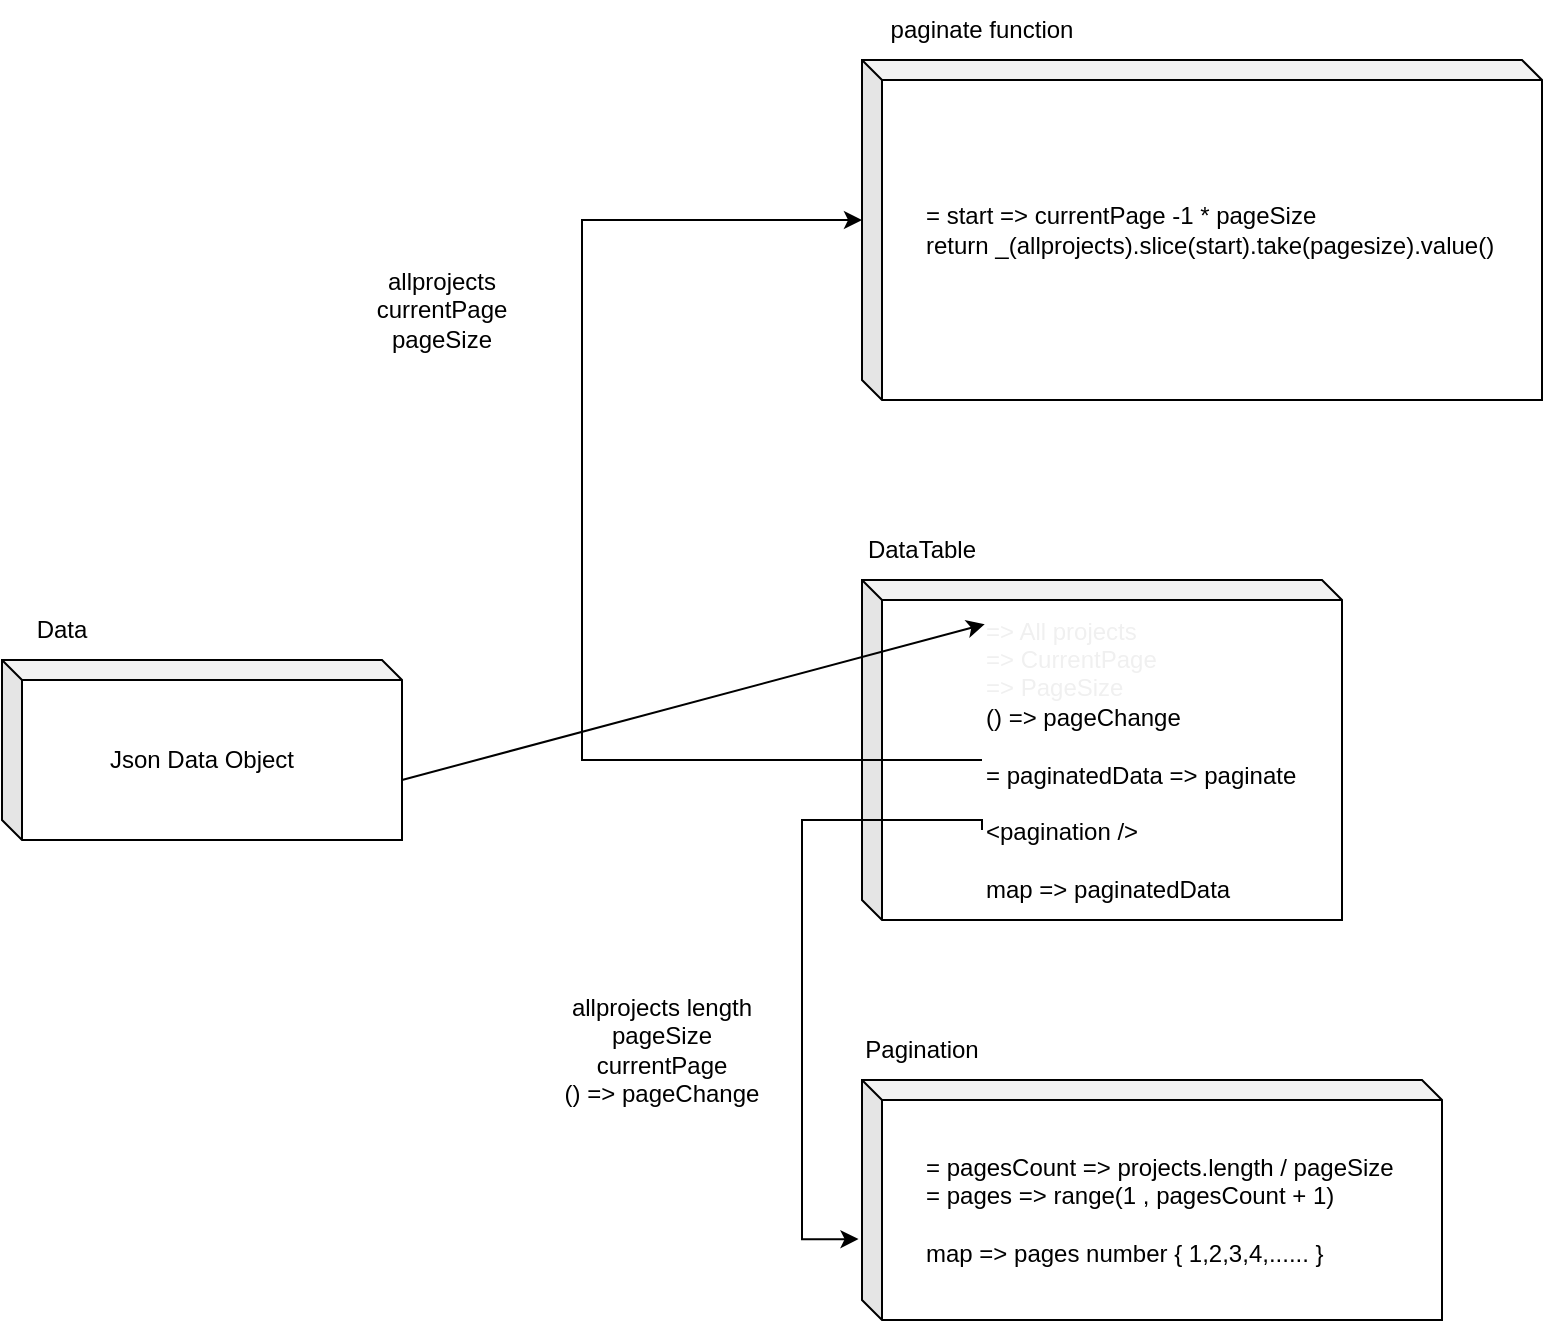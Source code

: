 <mxfile version="20.0.4" type="github">
  <diagram id="yFmc9YSQTJfabJptHS63" name="Page-1">
    <mxGraphModel dx="2035" dy="1735" grid="1" gridSize="10" guides="1" tooltips="1" connect="1" arrows="1" fold="1" page="1" pageScale="1" pageWidth="850" pageHeight="1100" math="0" shadow="0">
      <root>
        <mxCell id="0" />
        <mxCell id="1" parent="0" />
        <mxCell id="uk5Q9cAsLB0Mlx0EKisg-2" value="" style="shape=cube;whiteSpace=wrap;html=1;boundedLbl=1;backgroundOutline=1;darkOpacity=0.05;darkOpacity2=0.1;size=10;" vertex="1" parent="1">
          <mxGeometry x="-20" y="270" width="200" height="90" as="geometry" />
        </mxCell>
        <mxCell id="uk5Q9cAsLB0Mlx0EKisg-3" value="Data" style="text;html=1;strokeColor=none;fillColor=none;align=center;verticalAlign=middle;whiteSpace=wrap;rounded=0;" vertex="1" parent="1">
          <mxGeometry x="-20" y="240" width="60" height="30" as="geometry" />
        </mxCell>
        <mxCell id="uk5Q9cAsLB0Mlx0EKisg-4" value="Json Data Object" style="text;html=1;strokeColor=none;fillColor=none;align=center;verticalAlign=middle;whiteSpace=wrap;rounded=0;" vertex="1" parent="1">
          <mxGeometry x="30" y="300" width="100" height="40" as="geometry" />
        </mxCell>
        <mxCell id="uk5Q9cAsLB0Mlx0EKisg-5" value="" style="shape=cube;whiteSpace=wrap;html=1;boundedLbl=1;backgroundOutline=1;darkOpacity=0.05;darkOpacity2=0.1;size=10;" vertex="1" parent="1">
          <mxGeometry x="410" y="230" width="240" height="170" as="geometry" />
        </mxCell>
        <mxCell id="uk5Q9cAsLB0Mlx0EKisg-6" value="DataTable" style="text;html=1;strokeColor=none;fillColor=none;align=center;verticalAlign=middle;whiteSpace=wrap;rounded=0;" vertex="1" parent="1">
          <mxGeometry x="410" y="200" width="60" height="30" as="geometry" />
        </mxCell>
        <mxCell id="uk5Q9cAsLB0Mlx0EKisg-7" value="&lt;div style=&quot;&quot;&gt;&lt;span data-darkreader-inline-color=&quot;&quot; data-darkreader-inline-bgcolor=&quot;&quot; style=&quot;background-color: initial; color: rgb(240, 240, 240); --darkreader-inline-bgcolor: initial; --darkreader-inline-color:#dfdcd7;&quot;&gt;=&amp;gt; All projects&lt;/span&gt;&lt;/div&gt;&lt;div style=&quot;&quot;&gt;&lt;span data-darkreader-inline-color=&quot;&quot; data-darkreader-inline-bgcolor=&quot;&quot; style=&quot;background-color: initial; color: rgb(240, 240, 240); --darkreader-inline-bgcolor: initial; --darkreader-inline-color:#dfdcd7;&quot;&gt;=&amp;gt; CurrentPage&lt;/span&gt;&lt;/div&gt;&lt;div style=&quot;&quot;&gt;&lt;span data-darkreader-inline-color=&quot;&quot; data-darkreader-inline-bgcolor=&quot;&quot; style=&quot;background-color: initial; color: rgb(240, 240, 240); --darkreader-inline-bgcolor: initial; --darkreader-inline-color:#dfdcd7;&quot;&gt;=&amp;gt; PageSize&lt;/span&gt;&lt;/div&gt;&lt;div style=&quot;&quot;&gt;() =&amp;gt; pageChange&lt;/div&gt;&lt;div style=&quot;&quot;&gt;&lt;br&gt;&lt;/div&gt;&lt;div style=&quot;&quot;&gt;= paginatedData =&amp;gt; paginate&lt;/div&gt;&lt;div style=&quot;&quot;&gt;&lt;br&gt;&lt;/div&gt;&lt;div style=&quot;&quot;&gt;&amp;lt;pagination /&amp;gt;&lt;/div&gt;&lt;div style=&quot;&quot;&gt;&lt;br&gt;&lt;/div&gt;&lt;div style=&quot;&quot;&gt;map =&amp;gt; paginatedData&lt;/div&gt;" style="text;html=1;strokeColor=none;fillColor=none;align=left;verticalAlign=middle;whiteSpace=wrap;rounded=0;" vertex="1" parent="1">
          <mxGeometry x="470" y="250" width="170" height="140" as="geometry" />
        </mxCell>
        <mxCell id="uk5Q9cAsLB0Mlx0EKisg-8" value="" style="shape=cube;whiteSpace=wrap;html=1;boundedLbl=1;backgroundOutline=1;darkOpacity=0.05;darkOpacity2=0.1;size=10;" vertex="1" parent="1">
          <mxGeometry x="410" y="480" width="290" height="120" as="geometry" />
        </mxCell>
        <mxCell id="uk5Q9cAsLB0Mlx0EKisg-9" value="Pagination" style="text;html=1;strokeColor=none;fillColor=none;align=center;verticalAlign=middle;whiteSpace=wrap;rounded=0;" vertex="1" parent="1">
          <mxGeometry x="410" y="450" width="60" height="30" as="geometry" />
        </mxCell>
        <mxCell id="uk5Q9cAsLB0Mlx0EKisg-10" value="&lt;div style=&quot;&quot;&gt;= pagesCount =&amp;gt; projects.length / pageSize&lt;/div&gt;&lt;div style=&quot;&quot;&gt;= pages =&amp;gt; range(1 , pagesCount + 1)&lt;/div&gt;&lt;div style=&quot;&quot;&gt;&lt;br&gt;&lt;/div&gt;&lt;div style=&quot;&quot;&gt;map =&amp;gt; pages number { 1,2,3,4,...... }&lt;/div&gt;" style="text;html=1;strokeColor=none;fillColor=none;align=left;verticalAlign=middle;whiteSpace=wrap;rounded=0;" vertex="1" parent="1">
          <mxGeometry x="440" y="490" width="275" height="110" as="geometry" />
        </mxCell>
        <mxCell id="uk5Q9cAsLB0Mlx0EKisg-11" value="" style="shape=cube;whiteSpace=wrap;html=1;boundedLbl=1;backgroundOutline=1;darkOpacity=0.05;darkOpacity2=0.1;size=10;" vertex="1" parent="1">
          <mxGeometry x="410" y="-30" width="340" height="170" as="geometry" />
        </mxCell>
        <mxCell id="uk5Q9cAsLB0Mlx0EKisg-12" value="paginate function" style="text;html=1;strokeColor=none;fillColor=none;align=center;verticalAlign=middle;whiteSpace=wrap;rounded=0;" vertex="1" parent="1">
          <mxGeometry x="410" y="-60" width="120" height="30" as="geometry" />
        </mxCell>
        <mxCell id="uk5Q9cAsLB0Mlx0EKisg-13" value="&lt;div style=&quot;&quot;&gt;= start =&amp;gt; currentPage -1 * pageSize&lt;/div&gt;&lt;div style=&quot;&quot;&gt;return _(allprojects).slice(start).take(pagesize).value()&lt;/div&gt;" style="text;html=1;strokeColor=none;fillColor=none;align=left;verticalAlign=middle;whiteSpace=wrap;rounded=0;" vertex="1" parent="1">
          <mxGeometry x="440" y="-10" width="290" height="130" as="geometry" />
        </mxCell>
        <mxCell id="uk5Q9cAsLB0Mlx0EKisg-14" value="" style="endArrow=classic;html=1;rounded=0;entryX=0.008;entryY=0.015;entryDx=0;entryDy=0;entryPerimeter=0;" edge="1" parent="1" target="uk5Q9cAsLB0Mlx0EKisg-7">
          <mxGeometry width="50" height="50" relative="1" as="geometry">
            <mxPoint x="180" y="330" as="sourcePoint" />
            <mxPoint x="230" y="280" as="targetPoint" />
          </mxGeometry>
        </mxCell>
        <mxCell id="uk5Q9cAsLB0Mlx0EKisg-15" value="" style="edgeStyle=segmentEdgeStyle;endArrow=classic;html=1;rounded=0;entryX=-0.006;entryY=0.663;entryDx=0;entryDy=0;entryPerimeter=0;exitX=0;exitY=0.75;exitDx=0;exitDy=0;" edge="1" parent="1" source="uk5Q9cAsLB0Mlx0EKisg-7" target="uk5Q9cAsLB0Mlx0EKisg-8">
          <mxGeometry width="50" height="50" relative="1" as="geometry">
            <mxPoint x="300" y="490" as="sourcePoint" />
            <mxPoint x="350" y="440" as="targetPoint" />
            <Array as="points">
              <mxPoint x="470" y="350" />
              <mxPoint x="380" y="350" />
              <mxPoint x="380" y="560" />
            </Array>
          </mxGeometry>
        </mxCell>
        <mxCell id="uk5Q9cAsLB0Mlx0EKisg-16" value="allprojects length&lt;br&gt;pageSize&lt;br&gt;currentPage&lt;br&gt;() =&amp;gt; pageChange&lt;br&gt;" style="text;html=1;strokeColor=none;fillColor=none;align=center;verticalAlign=middle;whiteSpace=wrap;rounded=0;" vertex="1" parent="1">
          <mxGeometry x="240" y="420" width="140" height="90" as="geometry" />
        </mxCell>
        <mxCell id="uk5Q9cAsLB0Mlx0EKisg-18" value="" style="edgeStyle=elbowEdgeStyle;elbow=horizontal;endArrow=classic;html=1;rounded=0;" edge="1" parent="1" source="uk5Q9cAsLB0Mlx0EKisg-7">
          <mxGeometry width="50" height="50" relative="1" as="geometry">
            <mxPoint x="360" y="100" as="sourcePoint" />
            <mxPoint x="410" y="50" as="targetPoint" />
            <Array as="points">
              <mxPoint x="270" y="190" />
            </Array>
          </mxGeometry>
        </mxCell>
        <mxCell id="uk5Q9cAsLB0Mlx0EKisg-19" value="allprojects&lt;br&gt;currentPage&lt;br&gt;pageSize" style="text;html=1;strokeColor=none;fillColor=none;align=center;verticalAlign=middle;whiteSpace=wrap;rounded=0;" vertex="1" parent="1">
          <mxGeometry x="130" y="50" width="140" height="90" as="geometry" />
        </mxCell>
      </root>
    </mxGraphModel>
  </diagram>
</mxfile>
